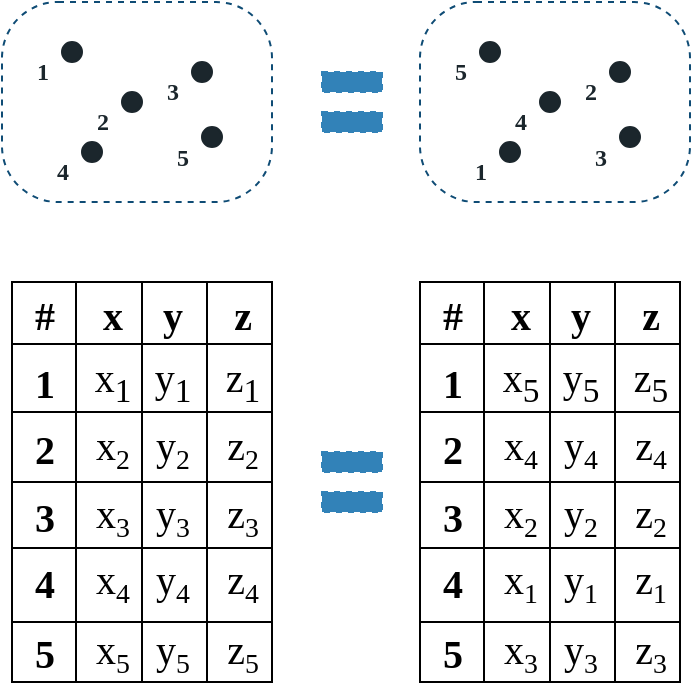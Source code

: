 <mxfile version="12.7.9" type="github"><diagram id="Kn1Yo_khRYQrM66Rrjvc" name="Page-1"><mxGraphModel dx="1422" dy="762" grid="1" gridSize="10" guides="1" tooltips="1" connect="1" arrows="1" fold="1" page="1" pageScale="1" pageWidth="827" pageHeight="1169" math="0" shadow="0"><root><object label="" id="0"><mxCell/></object><mxCell id="1" parent="0"/><mxCell id="KG2pWgHKsOH3H0jL0igm-2" value="" style="rounded=1;whiteSpace=wrap;html=1;arcSize=28;dashed=1;strokeColor=#0f4c75;fontFamily=Times New Roman;fontStyle=1" vertex="1" parent="1"><mxGeometry x="180" y="180" width="135" height="100" as="geometry"/></mxCell><mxCell id="KG2pWgHKsOH3H0jL0igm-3" value="" style="ellipse;whiteSpace=wrap;html=1;aspect=fixed;fillColor=#1b262c;strokeColor=#1b262c;fontFamily=Times New Roman;fontStyle=1" vertex="1" parent="1"><mxGeometry x="210" y="200" width="10" height="10" as="geometry"/></mxCell><mxCell id="KG2pWgHKsOH3H0jL0igm-12" value="&lt;font color=&quot;#1b262c&quot;&gt;1&lt;/font&gt;" style="text;html=1;resizable=0;autosize=1;align=center;verticalAlign=middle;points=[];fillColor=none;strokeColor=none;rounded=0;dashed=1;fontFamily=Times New Roman;fontStyle=1" vertex="1" parent="1"><mxGeometry x="190" y="205" width="20" height="20" as="geometry"/></mxCell><mxCell id="KG2pWgHKsOH3H0jL0igm-37" value="" style="ellipse;whiteSpace=wrap;html=1;aspect=fixed;fillColor=#1b262c;strokeColor=#1b262c;fontFamily=Times New Roman;fontStyle=1" vertex="1" parent="1"><mxGeometry x="275" y="210" width="10" height="10" as="geometry"/></mxCell><mxCell id="KG2pWgHKsOH3H0jL0igm-38" value="&lt;font color=&quot;#1b262c&quot;&gt;3&lt;/font&gt;" style="text;html=1;resizable=0;autosize=1;align=center;verticalAlign=middle;points=[];fillColor=none;strokeColor=none;rounded=0;dashed=1;fontFamily=Times New Roman;fontStyle=1" vertex="1" parent="1"><mxGeometry x="255" y="215" width="20" height="20" as="geometry"/></mxCell><mxCell id="KG2pWgHKsOH3H0jL0igm-39" value="" style="ellipse;whiteSpace=wrap;html=1;aspect=fixed;fillColor=#1b262c;strokeColor=#1b262c;fontFamily=Times New Roman;fontStyle=1" vertex="1" parent="1"><mxGeometry x="240" y="225" width="10" height="10" as="geometry"/></mxCell><mxCell id="KG2pWgHKsOH3H0jL0igm-40" value="&lt;font color=&quot;#1b262c&quot;&gt;2&lt;/font&gt;" style="text;html=1;resizable=0;autosize=1;align=center;verticalAlign=middle;points=[];fillColor=none;strokeColor=none;rounded=0;dashed=1;fontFamily=Times New Roman;fontStyle=1" vertex="1" parent="1"><mxGeometry x="220" y="230" width="20" height="20" as="geometry"/></mxCell><mxCell id="KG2pWgHKsOH3H0jL0igm-41" value="" style="ellipse;whiteSpace=wrap;html=1;aspect=fixed;fillColor=#1b262c;strokeColor=#1b262c;fontFamily=Times New Roman;fontStyle=1" vertex="1" parent="1"><mxGeometry x="220" y="250" width="10" height="10" as="geometry"/></mxCell><mxCell id="KG2pWgHKsOH3H0jL0igm-42" value="&lt;font color=&quot;#1b262c&quot;&gt;4&lt;/font&gt;" style="text;html=1;resizable=0;autosize=1;align=center;verticalAlign=middle;points=[];fillColor=none;strokeColor=none;rounded=0;dashed=1;fontFamily=Times New Roman;fontStyle=1" vertex="1" parent="1"><mxGeometry x="200" y="255" width="20" height="20" as="geometry"/></mxCell><mxCell id="KG2pWgHKsOH3H0jL0igm-43" value="" style="ellipse;whiteSpace=wrap;html=1;aspect=fixed;fillColor=#1b262c;strokeColor=#1b262c;fontFamily=Times New Roman;fontStyle=1" vertex="1" parent="1"><mxGeometry x="280" y="242.5" width="10" height="10" as="geometry"/></mxCell><mxCell id="KG2pWgHKsOH3H0jL0igm-44" value="&lt;font color=&quot;#1b262c&quot;&gt;5&lt;/font&gt;" style="text;html=1;resizable=0;autosize=1;align=center;verticalAlign=middle;points=[];fillColor=none;strokeColor=none;rounded=0;dashed=1;fontFamily=Times New Roman;fontStyle=1" vertex="1" parent="1"><mxGeometry x="260" y="247.5" width="20" height="20" as="geometry"/></mxCell><mxCell id="KG2pWgHKsOH3H0jL0igm-56" value="" style="rounded=0;whiteSpace=wrap;html=1;dashed=1;strokeColor=#3282b8;fillColor=#3282b8;fontFamily=Times New Roman;fontStyle=1" vertex="1" parent="1"><mxGeometry x="340" y="215" width="30" height="10" as="geometry"/></mxCell><mxCell id="KG2pWgHKsOH3H0jL0igm-57" value="" style="rounded=0;whiteSpace=wrap;html=1;dashed=1;strokeColor=#3282b8;fillColor=#3282b8;fontFamily=Times New Roman;fontStyle=1" vertex="1" parent="1"><mxGeometry x="340" y="235" width="30" height="10" as="geometry"/></mxCell><mxCell id="KG2pWgHKsOH3H0jL0igm-58" value="" style="rounded=1;whiteSpace=wrap;html=1;arcSize=28;dashed=1;strokeColor=#0f4c75;fontFamily=Times New Roman;fontStyle=1" vertex="1" parent="1"><mxGeometry x="389" y="180" width="135" height="100" as="geometry"/></mxCell><mxCell id="KG2pWgHKsOH3H0jL0igm-59" value="" style="ellipse;whiteSpace=wrap;html=1;aspect=fixed;fillColor=#1b262c;strokeColor=#1b262c;fontFamily=Times New Roman;fontStyle=1" vertex="1" parent="1"><mxGeometry x="419" y="200" width="10" height="10" as="geometry"/></mxCell><mxCell id="KG2pWgHKsOH3H0jL0igm-60" value="&lt;font color=&quot;#1b262c&quot;&gt;5&lt;/font&gt;" style="text;html=1;resizable=0;autosize=1;align=center;verticalAlign=middle;points=[];fillColor=none;strokeColor=none;rounded=0;dashed=1;fontFamily=Times New Roman;fontStyle=1" vertex="1" parent="1"><mxGeometry x="399" y="205" width="20" height="20" as="geometry"/></mxCell><mxCell id="KG2pWgHKsOH3H0jL0igm-61" value="" style="ellipse;whiteSpace=wrap;html=1;aspect=fixed;fillColor=#1b262c;strokeColor=#1b262c;fontFamily=Times New Roman;fontStyle=1" vertex="1" parent="1"><mxGeometry x="484" y="210" width="10" height="10" as="geometry"/></mxCell><mxCell id="KG2pWgHKsOH3H0jL0igm-62" value="&lt;font color=&quot;#1b262c&quot;&gt;2&lt;/font&gt;" style="text;html=1;resizable=0;autosize=1;align=center;verticalAlign=middle;points=[];fillColor=none;strokeColor=none;rounded=0;dashed=1;fontFamily=Times New Roman;fontStyle=1" vertex="1" parent="1"><mxGeometry x="464" y="215" width="20" height="20" as="geometry"/></mxCell><mxCell id="KG2pWgHKsOH3H0jL0igm-63" value="" style="ellipse;whiteSpace=wrap;html=1;aspect=fixed;fillColor=#1b262c;strokeColor=#1b262c;fontFamily=Times New Roman;fontStyle=1" vertex="1" parent="1"><mxGeometry x="449" y="225" width="10" height="10" as="geometry"/></mxCell><mxCell id="KG2pWgHKsOH3H0jL0igm-64" value="&lt;font color=&quot;#1b262c&quot;&gt;4&lt;/font&gt;" style="text;html=1;resizable=0;autosize=1;align=center;verticalAlign=middle;points=[];fillColor=none;strokeColor=none;rounded=0;dashed=1;fontFamily=Times New Roman;fontStyle=1" vertex="1" parent="1"><mxGeometry x="429" y="230" width="20" height="20" as="geometry"/></mxCell><mxCell id="KG2pWgHKsOH3H0jL0igm-65" value="" style="ellipse;whiteSpace=wrap;html=1;aspect=fixed;fillColor=#1b262c;strokeColor=#1b262c;fontFamily=Times New Roman;fontStyle=1" vertex="1" parent="1"><mxGeometry x="429" y="250" width="10" height="10" as="geometry"/></mxCell><mxCell id="KG2pWgHKsOH3H0jL0igm-66" value="&lt;font color=&quot;#1b262c&quot;&gt;1&lt;/font&gt;" style="text;html=1;resizable=0;autosize=1;align=center;verticalAlign=middle;points=[];fillColor=none;strokeColor=none;rounded=0;dashed=1;fontFamily=Times New Roman;fontStyle=1" vertex="1" parent="1"><mxGeometry x="409" y="255" width="20" height="20" as="geometry"/></mxCell><mxCell id="KG2pWgHKsOH3H0jL0igm-67" value="" style="ellipse;whiteSpace=wrap;html=1;aspect=fixed;fillColor=#1b262c;strokeColor=#1b262c;fontFamily=Times New Roman;fontStyle=1" vertex="1" parent="1"><mxGeometry x="489" y="242.5" width="10" height="10" as="geometry"/></mxCell><mxCell id="KG2pWgHKsOH3H0jL0igm-68" value="&lt;font color=&quot;#1b262c&quot;&gt;3&lt;/font&gt;" style="text;html=1;resizable=0;autosize=1;align=center;verticalAlign=middle;points=[];fillColor=none;strokeColor=none;rounded=0;dashed=1;fontFamily=Times New Roman;fontStyle=1" vertex="1" parent="1"><mxGeometry x="469" y="247.5" width="20" height="20" as="geometry"/></mxCell><mxCell id="KG2pWgHKsOH3H0jL0igm-69" value="" style="shape=internalStorage;whiteSpace=wrap;html=1;backgroundOutline=1;strokeColor=#000000;fillColor=none;dx=32;dy=31;fontFamily=Times New Roman;" vertex="1" parent="1"><mxGeometry x="185" y="320" width="130" height="200" as="geometry"/></mxCell><mxCell id="KG2pWgHKsOH3H0jL0igm-71" value="" style="endArrow=none;html=1;entryX=0.5;entryY=0;entryDx=0;entryDy=0;exitX=0.5;exitY=1;exitDx=0;exitDy=0;fontFamily=Times New Roman;" edge="1" parent="1" source="KG2pWgHKsOH3H0jL0igm-69" target="KG2pWgHKsOH3H0jL0igm-69"><mxGeometry width="50" height="50" relative="1" as="geometry"><mxPoint x="249.5" y="390" as="sourcePoint"/><mxPoint x="249.5" y="340" as="targetPoint"/></mxGeometry></mxCell><mxCell id="KG2pWgHKsOH3H0jL0igm-73" value="" style="endArrow=none;html=1;entryX=0;entryY=0.5;entryDx=0;entryDy=0;exitX=1;exitY=0.5;exitDx=0;exitDy=0;fontFamily=Times New Roman;" edge="1" parent="1"><mxGeometry width="50" height="50" relative="1" as="geometry"><mxPoint x="315" y="385" as="sourcePoint"/><mxPoint x="185" y="385" as="targetPoint"/></mxGeometry></mxCell><mxCell id="KG2pWgHKsOH3H0jL0igm-75" value="" style="endArrow=none;html=1;entryX=0;entryY=0.5;entryDx=0;entryDy=0;exitX=1;exitY=0.5;exitDx=0;exitDy=0;fontFamily=Times New Roman;" edge="1" parent="1"><mxGeometry width="50" height="50" relative="1" as="geometry"><mxPoint x="315" y="420" as="sourcePoint"/><mxPoint x="185" y="420" as="targetPoint"/></mxGeometry></mxCell><mxCell id="KG2pWgHKsOH3H0jL0igm-76" value="" style="endArrow=none;html=1;entryX=0;entryY=0.5;entryDx=0;entryDy=0;exitX=1;exitY=0.5;exitDx=0;exitDy=0;fontFamily=Times New Roman;" edge="1" parent="1"><mxGeometry width="50" height="50" relative="1" as="geometry"><mxPoint x="315" y="453" as="sourcePoint"/><mxPoint x="185" y="453" as="targetPoint"/></mxGeometry></mxCell><mxCell id="KG2pWgHKsOH3H0jL0igm-77" value="" style="endArrow=none;html=1;entryX=0;entryY=0.5;entryDx=0;entryDy=0;exitX=1;exitY=0.5;exitDx=0;exitDy=0;fontFamily=Times New Roman;" edge="1" parent="1"><mxGeometry width="50" height="50" relative="1" as="geometry"><mxPoint x="315" y="490" as="sourcePoint"/><mxPoint x="185" y="490" as="targetPoint"/></mxGeometry></mxCell><mxCell id="KG2pWgHKsOH3H0jL0igm-79" value="&lt;font size=&quot;1&quot;&gt;&lt;span style=&quot;font-size: 20px&quot;&gt;#&lt;/span&gt;&lt;/font&gt;" style="text;html=1;resizable=0;autosize=1;align=center;verticalAlign=middle;points=[];fillColor=none;strokeColor=none;rounded=0;fontStyle=1;fontFamily=Times New Roman;" vertex="1" parent="1"><mxGeometry x="186" y="326" width="30" height="20" as="geometry"/></mxCell><mxCell id="KG2pWgHKsOH3H0jL0igm-80" value="&lt;font size=&quot;1&quot;&gt;&lt;span style=&quot;font-size: 20px&quot;&gt;x&lt;/span&gt;&lt;/font&gt;" style="text;html=1;resizable=0;autosize=1;align=center;verticalAlign=middle;points=[];fillColor=none;strokeColor=none;rounded=0;fontStyle=1;fontFamily=Times New Roman;" vertex="1" parent="1"><mxGeometry x="220" y="326" width="30" height="20" as="geometry"/></mxCell><mxCell id="KG2pWgHKsOH3H0jL0igm-81" value="&lt;font size=&quot;1&quot;&gt;&lt;span style=&quot;font-size: 20px&quot;&gt;y&lt;/span&gt;&lt;/font&gt;" style="text;html=1;resizable=0;autosize=1;align=center;verticalAlign=middle;points=[];fillColor=none;strokeColor=none;rounded=0;fontStyle=1;fontFamily=Times New Roman;" vertex="1" parent="1"><mxGeometry x="250" y="326" width="30" height="20" as="geometry"/></mxCell><mxCell id="KG2pWgHKsOH3H0jL0igm-82" value="&lt;font size=&quot;1&quot;&gt;&lt;span style=&quot;font-size: 20px&quot;&gt;z&lt;/span&gt;&lt;/font&gt;" style="text;html=1;resizable=0;autosize=1;align=center;verticalAlign=middle;points=[];fillColor=none;strokeColor=none;rounded=0;fontStyle=1;fontFamily=Times New Roman;" vertex="1" parent="1"><mxGeometry x="290" y="326" width="20" height="20" as="geometry"/></mxCell><mxCell id="KG2pWgHKsOH3H0jL0igm-83" value="&lt;font size=&quot;1&quot;&gt;&lt;span style=&quot;font-size: 20px&quot;&gt;1&lt;/span&gt;&lt;/font&gt;" style="text;html=1;resizable=0;autosize=1;align=center;verticalAlign=middle;points=[];fillColor=none;strokeColor=none;rounded=0;fontStyle=1;fontFamily=Times New Roman;" vertex="1" parent="1"><mxGeometry x="186" y="360" width="30" height="20" as="geometry"/></mxCell><mxCell id="KG2pWgHKsOH3H0jL0igm-84" value="&lt;font size=&quot;1&quot;&gt;&lt;span style=&quot;font-size: 20px&quot;&gt;2&lt;/span&gt;&lt;/font&gt;" style="text;html=1;resizable=0;autosize=1;align=center;verticalAlign=middle;points=[];fillColor=none;strokeColor=none;rounded=0;fontStyle=1;fontFamily=Times New Roman;" vertex="1" parent="1"><mxGeometry x="186" y="393" width="30" height="20" as="geometry"/></mxCell><mxCell id="KG2pWgHKsOH3H0jL0igm-85" value="&lt;font size=&quot;1&quot;&gt;&lt;span style=&quot;font-size: 20px&quot;&gt;3&lt;/span&gt;&lt;/font&gt;" style="text;html=1;resizable=0;autosize=1;align=center;verticalAlign=middle;points=[];fillColor=none;strokeColor=none;rounded=0;fontStyle=1;fontFamily=Times New Roman;" vertex="1" parent="1"><mxGeometry x="186" y="427" width="30" height="20" as="geometry"/></mxCell><mxCell id="KG2pWgHKsOH3H0jL0igm-86" value="&lt;font size=&quot;1&quot;&gt;&lt;span style=&quot;font-size: 20px&quot;&gt;4&lt;/span&gt;&lt;/font&gt;" style="text;html=1;resizable=0;autosize=1;align=center;verticalAlign=middle;points=[];fillColor=none;strokeColor=none;rounded=0;fontStyle=1;fontFamily=Times New Roman;" vertex="1" parent="1"><mxGeometry x="186" y="460" width="30" height="20" as="geometry"/></mxCell><mxCell id="KG2pWgHKsOH3H0jL0igm-87" value="&lt;font size=&quot;1&quot;&gt;&lt;span style=&quot;font-size: 20px&quot;&gt;5&lt;/span&gt;&lt;/font&gt;" style="text;html=1;resizable=0;autosize=1;align=center;verticalAlign=middle;points=[];fillColor=none;strokeColor=none;rounded=0;fontStyle=1;fontFamily=Times New Roman;" vertex="1" parent="1"><mxGeometry x="186" y="495" width="30" height="20" as="geometry"/></mxCell><mxCell id="KG2pWgHKsOH3H0jL0igm-88" value="&lt;font size=&quot;1&quot;&gt;&lt;span style=&quot;font-size: 20px&quot;&gt;x&lt;sub&gt;1&lt;/sub&gt;&lt;/span&gt;&lt;/font&gt;" style="text;html=1;resizable=0;autosize=1;align=center;verticalAlign=middle;points=[];fillColor=none;strokeColor=none;rounded=0;fontStyle=0;fontFamily=Times New Roman;" vertex="1" parent="1"><mxGeometry x="220" y="355" width="30" height="30" as="geometry"/></mxCell><mxCell id="KG2pWgHKsOH3H0jL0igm-89" value="&lt;font size=&quot;1&quot;&gt;&lt;span style=&quot;font-size: 20px&quot;&gt;y&lt;sub&gt;1&lt;/sub&gt;&lt;/span&gt;&lt;/font&gt;" style="text;html=1;resizable=0;autosize=1;align=center;verticalAlign=middle;points=[];fillColor=none;strokeColor=none;rounded=0;fontStyle=0;fontFamily=Times New Roman;" vertex="1" parent="1"><mxGeometry x="250" y="355" width="30" height="30" as="geometry"/></mxCell><mxCell id="KG2pWgHKsOH3H0jL0igm-90" value="&lt;font size=&quot;1&quot;&gt;&lt;span style=&quot;font-size: 20px&quot;&gt;z&lt;sub&gt;1&lt;/sub&gt;&lt;/span&gt;&lt;/font&gt;" style="text;html=1;resizable=0;autosize=1;align=center;verticalAlign=middle;points=[];fillColor=none;strokeColor=none;rounded=0;fontStyle=0;fontFamily=Times New Roman;" vertex="1" parent="1"><mxGeometry x="285" y="355" width="30" height="30" as="geometry"/></mxCell><mxCell id="KG2pWgHKsOH3H0jL0igm-91" value="" style="endArrow=none;html=1;entryX=0.75;entryY=0;entryDx=0;entryDy=0;exitX=0.75;exitY=1;exitDx=0;exitDy=0;fontFamily=Times New Roman;" edge="1" parent="1" source="KG2pWgHKsOH3H0jL0igm-69" target="KG2pWgHKsOH3H0jL0igm-69"><mxGeometry width="50" height="50" relative="1" as="geometry"><mxPoint x="260" y="530" as="sourcePoint"/><mxPoint x="260" y="330" as="targetPoint"/></mxGeometry></mxCell><mxCell id="KG2pWgHKsOH3H0jL0igm-95" value="&lt;span style=&quot;font-size: 20px&quot;&gt;x&lt;/span&gt;&lt;span style=&quot;font-size: 16.667px&quot;&gt;&lt;sub&gt;2&lt;/sub&gt;&lt;/span&gt;" style="text;html=1;resizable=0;autosize=1;align=center;verticalAlign=middle;points=[];fillColor=none;strokeColor=none;rounded=0;fontStyle=0;fontFamily=Times New Roman;" vertex="1" parent="1"><mxGeometry x="220" y="388" width="30" height="30" as="geometry"/></mxCell><mxCell id="KG2pWgHKsOH3H0jL0igm-96" value="&lt;span style=&quot;font-size: 20px&quot;&gt;y&lt;/span&gt;&lt;span style=&quot;font-size: 16.667px&quot;&gt;&lt;sub&gt;2&lt;/sub&gt;&lt;/span&gt;" style="text;html=1;resizable=0;autosize=1;align=center;verticalAlign=middle;points=[];fillColor=none;strokeColor=none;rounded=0;fontStyle=0;fontFamily=Times New Roman;" vertex="1" parent="1"><mxGeometry x="250" y="388" width="30" height="30" as="geometry"/></mxCell><mxCell id="KG2pWgHKsOH3H0jL0igm-97" value="&lt;span style=&quot;font-size: 20px&quot;&gt;z&lt;/span&gt;&lt;span style=&quot;font-size: 16.667px&quot;&gt;&lt;sub&gt;2&lt;/sub&gt;&lt;/span&gt;" style="text;html=1;resizable=0;autosize=1;align=center;verticalAlign=middle;points=[];fillColor=none;strokeColor=none;rounded=0;fontStyle=0;fontFamily=Times New Roman;" vertex="1" parent="1"><mxGeometry x="285" y="388" width="30" height="30" as="geometry"/></mxCell><mxCell id="KG2pWgHKsOH3H0jL0igm-98" value="&lt;span style=&quot;font-size: 20px&quot;&gt;x&lt;/span&gt;&lt;span style=&quot;font-size: 16.667px&quot;&gt;&lt;sub&gt;3&lt;/sub&gt;&lt;/span&gt;" style="text;html=1;resizable=0;autosize=1;align=center;verticalAlign=middle;points=[];fillColor=none;strokeColor=none;rounded=0;fontStyle=0;fontFamily=Times New Roman;" vertex="1" parent="1"><mxGeometry x="220" y="422" width="30" height="30" as="geometry"/></mxCell><mxCell id="KG2pWgHKsOH3H0jL0igm-99" value="&lt;span style=&quot;font-size: 20px&quot;&gt;y&lt;/span&gt;&lt;span style=&quot;font-size: 16.667px&quot;&gt;&lt;sub&gt;3&lt;/sub&gt;&lt;/span&gt;" style="text;html=1;resizable=0;autosize=1;align=center;verticalAlign=middle;points=[];fillColor=none;strokeColor=none;rounded=0;fontStyle=0;fontFamily=Times New Roman;" vertex="1" parent="1"><mxGeometry x="250" y="422" width="30" height="30" as="geometry"/></mxCell><mxCell id="KG2pWgHKsOH3H0jL0igm-100" value="&lt;span style=&quot;font-size: 20px&quot;&gt;z&lt;/span&gt;&lt;span style=&quot;font-size: 16.667px&quot;&gt;&lt;sub&gt;3&lt;/sub&gt;&lt;/span&gt;" style="text;html=1;resizable=0;autosize=1;align=center;verticalAlign=middle;points=[];fillColor=none;strokeColor=none;rounded=0;fontStyle=0;fontFamily=Times New Roman;" vertex="1" parent="1"><mxGeometry x="285" y="422" width="30" height="30" as="geometry"/></mxCell><mxCell id="KG2pWgHKsOH3H0jL0igm-101" value="&lt;span style=&quot;font-size: 20px&quot;&gt;x&lt;/span&gt;&lt;span style=&quot;font-size: 16.667px&quot;&gt;&lt;sub&gt;4&lt;/sub&gt;&lt;/span&gt;" style="text;html=1;resizable=0;autosize=1;align=center;verticalAlign=middle;points=[];fillColor=none;strokeColor=none;rounded=0;fontStyle=0;fontFamily=Times New Roman;" vertex="1" parent="1"><mxGeometry x="220" y="455" width="30" height="30" as="geometry"/></mxCell><mxCell id="KG2pWgHKsOH3H0jL0igm-102" value="&lt;span style=&quot;font-size: 20px&quot;&gt;y&lt;/span&gt;&lt;span style=&quot;font-size: 16.667px&quot;&gt;&lt;sub&gt;4&lt;/sub&gt;&lt;/span&gt;" style="text;html=1;resizable=0;autosize=1;align=center;verticalAlign=middle;points=[];fillColor=none;strokeColor=none;rounded=0;fontStyle=0;fontFamily=Times New Roman;" vertex="1" parent="1"><mxGeometry x="250" y="455" width="30" height="30" as="geometry"/></mxCell><mxCell id="KG2pWgHKsOH3H0jL0igm-103" value="&lt;span style=&quot;font-size: 20px&quot;&gt;z&lt;/span&gt;&lt;span style=&quot;font-size: 16.667px&quot;&gt;&lt;sub&gt;4&lt;/sub&gt;&lt;/span&gt;" style="text;html=1;resizable=0;autosize=1;align=center;verticalAlign=middle;points=[];fillColor=none;strokeColor=none;rounded=0;fontStyle=0;fontFamily=Times New Roman;" vertex="1" parent="1"><mxGeometry x="285" y="455" width="30" height="30" as="geometry"/></mxCell><mxCell id="KG2pWgHKsOH3H0jL0igm-104" value="&lt;span style=&quot;font-size: 20px&quot;&gt;x&lt;/span&gt;&lt;span style=&quot;font-size: 16.667px&quot;&gt;&lt;sub&gt;5&lt;/sub&gt;&lt;/span&gt;" style="text;html=1;resizable=0;autosize=1;align=center;verticalAlign=middle;points=[];fillColor=none;strokeColor=none;rounded=0;fontStyle=0;fontFamily=Times New Roman;" vertex="1" parent="1"><mxGeometry x="220" y="490" width="30" height="30" as="geometry"/></mxCell><mxCell id="KG2pWgHKsOH3H0jL0igm-105" value="&lt;span style=&quot;font-size: 20px&quot;&gt;y&lt;/span&gt;&lt;span style=&quot;font-size: 16.667px&quot;&gt;&lt;sub&gt;5&lt;/sub&gt;&lt;/span&gt;" style="text;html=1;resizable=0;autosize=1;align=center;verticalAlign=middle;points=[];fillColor=none;strokeColor=none;rounded=0;fontStyle=0;fontFamily=Times New Roman;" vertex="1" parent="1"><mxGeometry x="250" y="490" width="30" height="30" as="geometry"/></mxCell><mxCell id="KG2pWgHKsOH3H0jL0igm-106" value="&lt;span style=&quot;font-size: 20px&quot;&gt;z&lt;/span&gt;&lt;span style=&quot;font-size: 16.667px&quot;&gt;&lt;sub&gt;5&lt;/sub&gt;&lt;/span&gt;" style="text;html=1;resizable=0;autosize=1;align=center;verticalAlign=middle;points=[];fillColor=none;strokeColor=none;rounded=0;fontStyle=0;fontFamily=Times New Roman;" vertex="1" parent="1"><mxGeometry x="285" y="490" width="30" height="30" as="geometry"/></mxCell><mxCell id="KG2pWgHKsOH3H0jL0igm-109" value="" style="shape=internalStorage;whiteSpace=wrap;html=1;backgroundOutline=1;strokeColor=#000000;fillColor=none;dx=32;dy=31;fontFamily=Times New Roman;" vertex="1" parent="1"><mxGeometry x="389" y="320" width="130" height="200" as="geometry"/></mxCell><mxCell id="KG2pWgHKsOH3H0jL0igm-110" value="" style="endArrow=none;html=1;entryX=0.5;entryY=0;entryDx=0;entryDy=0;exitX=0.5;exitY=1;exitDx=0;exitDy=0;fontFamily=Times New Roman;" edge="1" parent="1" source="KG2pWgHKsOH3H0jL0igm-109" target="KG2pWgHKsOH3H0jL0igm-109"><mxGeometry width="50" height="50" relative="1" as="geometry"><mxPoint x="453.5" y="390" as="sourcePoint"/><mxPoint x="453.5" y="340" as="targetPoint"/></mxGeometry></mxCell><mxCell id="KG2pWgHKsOH3H0jL0igm-111" value="" style="endArrow=none;html=1;entryX=0;entryY=0.5;entryDx=0;entryDy=0;exitX=1;exitY=0.5;exitDx=0;exitDy=0;fontFamily=Times New Roman;" edge="1" parent="1"><mxGeometry width="50" height="50" relative="1" as="geometry"><mxPoint x="519" y="385" as="sourcePoint"/><mxPoint x="389" y="385" as="targetPoint"/></mxGeometry></mxCell><mxCell id="KG2pWgHKsOH3H0jL0igm-112" value="" style="endArrow=none;html=1;entryX=0;entryY=0.5;entryDx=0;entryDy=0;exitX=1;exitY=0.5;exitDx=0;exitDy=0;fontFamily=Times New Roman;" edge="1" parent="1"><mxGeometry width="50" height="50" relative="1" as="geometry"><mxPoint x="519" y="420" as="sourcePoint"/><mxPoint x="389" y="420" as="targetPoint"/></mxGeometry></mxCell><mxCell id="KG2pWgHKsOH3H0jL0igm-113" value="" style="endArrow=none;html=1;entryX=0;entryY=0.5;entryDx=0;entryDy=0;exitX=1;exitY=0.5;exitDx=0;exitDy=0;fontFamily=Times New Roman;" edge="1" parent="1"><mxGeometry width="50" height="50" relative="1" as="geometry"><mxPoint x="519" y="453" as="sourcePoint"/><mxPoint x="389" y="453" as="targetPoint"/></mxGeometry></mxCell><mxCell id="KG2pWgHKsOH3H0jL0igm-114" value="" style="endArrow=none;html=1;entryX=0;entryY=0.5;entryDx=0;entryDy=0;exitX=1;exitY=0.5;exitDx=0;exitDy=0;fontFamily=Times New Roman;" edge="1" parent="1"><mxGeometry width="50" height="50" relative="1" as="geometry"><mxPoint x="519" y="490" as="sourcePoint"/><mxPoint x="389" y="490" as="targetPoint"/></mxGeometry></mxCell><mxCell id="KG2pWgHKsOH3H0jL0igm-115" value="&lt;font size=&quot;1&quot;&gt;&lt;span style=&quot;font-size: 20px&quot;&gt;#&lt;/span&gt;&lt;/font&gt;" style="text;html=1;resizable=0;autosize=1;align=center;verticalAlign=middle;points=[];fillColor=none;strokeColor=none;rounded=0;fontStyle=1;fontFamily=Times New Roman;" vertex="1" parent="1"><mxGeometry x="390" y="326" width="30" height="20" as="geometry"/></mxCell><mxCell id="KG2pWgHKsOH3H0jL0igm-116" value="&lt;font size=&quot;1&quot;&gt;&lt;span style=&quot;font-size: 20px&quot;&gt;x&lt;/span&gt;&lt;/font&gt;" style="text;html=1;resizable=0;autosize=1;align=center;verticalAlign=middle;points=[];fillColor=none;strokeColor=none;rounded=0;fontStyle=1;fontFamily=Times New Roman;" vertex="1" parent="1"><mxGeometry x="424" y="326" width="30" height="20" as="geometry"/></mxCell><mxCell id="KG2pWgHKsOH3H0jL0igm-117" value="&lt;font size=&quot;1&quot;&gt;&lt;span style=&quot;font-size: 20px&quot;&gt;y&lt;/span&gt;&lt;/font&gt;" style="text;html=1;resizable=0;autosize=1;align=center;verticalAlign=middle;points=[];fillColor=none;strokeColor=none;rounded=0;fontStyle=1;fontFamily=Times New Roman;" vertex="1" parent="1"><mxGeometry x="454" y="326" width="30" height="20" as="geometry"/></mxCell><mxCell id="KG2pWgHKsOH3H0jL0igm-118" value="&lt;font size=&quot;1&quot;&gt;&lt;span style=&quot;font-size: 20px&quot;&gt;z&lt;/span&gt;&lt;/font&gt;" style="text;html=1;resizable=0;autosize=1;align=center;verticalAlign=middle;points=[];fillColor=none;strokeColor=none;rounded=0;fontStyle=1;fontFamily=Times New Roman;" vertex="1" parent="1"><mxGeometry x="494" y="326" width="20" height="20" as="geometry"/></mxCell><mxCell id="KG2pWgHKsOH3H0jL0igm-119" value="&lt;font size=&quot;1&quot;&gt;&lt;span style=&quot;font-size: 20px&quot;&gt;1&lt;/span&gt;&lt;/font&gt;" style="text;html=1;resizable=0;autosize=1;align=center;verticalAlign=middle;points=[];fillColor=none;strokeColor=none;rounded=0;fontStyle=1;fontFamily=Times New Roman;" vertex="1" parent="1"><mxGeometry x="390" y="360" width="30" height="20" as="geometry"/></mxCell><mxCell id="KG2pWgHKsOH3H0jL0igm-120" value="&lt;font size=&quot;1&quot;&gt;&lt;span style=&quot;font-size: 20px&quot;&gt;2&lt;/span&gt;&lt;/font&gt;" style="text;html=1;resizable=0;autosize=1;align=center;verticalAlign=middle;points=[];fillColor=none;strokeColor=none;rounded=0;fontStyle=1;fontFamily=Times New Roman;" vertex="1" parent="1"><mxGeometry x="390" y="393" width="30" height="20" as="geometry"/></mxCell><mxCell id="KG2pWgHKsOH3H0jL0igm-121" value="&lt;font size=&quot;1&quot;&gt;&lt;span style=&quot;font-size: 20px&quot;&gt;3&lt;/span&gt;&lt;/font&gt;" style="text;html=1;resizable=0;autosize=1;align=center;verticalAlign=middle;points=[];fillColor=none;strokeColor=none;rounded=0;fontStyle=1;fontFamily=Times New Roman;" vertex="1" parent="1"><mxGeometry x="390" y="427" width="30" height="20" as="geometry"/></mxCell><mxCell id="KG2pWgHKsOH3H0jL0igm-122" value="&lt;font size=&quot;1&quot;&gt;&lt;span style=&quot;font-size: 20px&quot;&gt;4&lt;/span&gt;&lt;/font&gt;" style="text;html=1;resizable=0;autosize=1;align=center;verticalAlign=middle;points=[];fillColor=none;strokeColor=none;rounded=0;fontStyle=1;fontFamily=Times New Roman;" vertex="1" parent="1"><mxGeometry x="390" y="460" width="30" height="20" as="geometry"/></mxCell><mxCell id="KG2pWgHKsOH3H0jL0igm-123" value="&lt;font size=&quot;1&quot;&gt;&lt;span style=&quot;font-size: 20px&quot;&gt;5&lt;/span&gt;&lt;/font&gt;" style="text;html=1;resizable=0;autosize=1;align=center;verticalAlign=middle;points=[];fillColor=none;strokeColor=none;rounded=0;fontStyle=1;fontFamily=Times New Roman;" vertex="1" parent="1"><mxGeometry x="390" y="495" width="30" height="20" as="geometry"/></mxCell><mxCell id="KG2pWgHKsOH3H0jL0igm-124" value="&lt;font size=&quot;1&quot;&gt;&lt;span style=&quot;font-size: 20px&quot;&gt;x&lt;sub&gt;5&lt;/sub&gt;&lt;/span&gt;&lt;/font&gt;" style="text;html=1;resizable=0;autosize=1;align=center;verticalAlign=middle;points=[];fillColor=none;strokeColor=none;rounded=0;fontStyle=0;fontFamily=Times New Roman;" vertex="1" parent="1"><mxGeometry x="424" y="355" width="30" height="30" as="geometry"/></mxCell><mxCell id="KG2pWgHKsOH3H0jL0igm-125" value="&lt;font size=&quot;1&quot;&gt;&lt;span style=&quot;font-size: 20px&quot;&gt;y&lt;sub&gt;5&lt;/sub&gt;&lt;/span&gt;&lt;/font&gt;" style="text;html=1;resizable=0;autosize=1;align=center;verticalAlign=middle;points=[];fillColor=none;strokeColor=none;rounded=0;fontStyle=0;fontFamily=Times New Roman;" vertex="1" parent="1"><mxGeometry x="454" y="355" width="30" height="30" as="geometry"/></mxCell><mxCell id="KG2pWgHKsOH3H0jL0igm-126" value="&lt;font size=&quot;1&quot;&gt;&lt;span style=&quot;font-size: 20px&quot;&gt;z&lt;sub&gt;5&lt;/sub&gt;&lt;/span&gt;&lt;/font&gt;" style="text;html=1;resizable=0;autosize=1;align=center;verticalAlign=middle;points=[];fillColor=none;strokeColor=none;rounded=0;fontStyle=0;fontFamily=Times New Roman;" vertex="1" parent="1"><mxGeometry x="489" y="355" width="30" height="30" as="geometry"/></mxCell><mxCell id="KG2pWgHKsOH3H0jL0igm-127" value="" style="endArrow=none;html=1;entryX=0.75;entryY=0;entryDx=0;entryDy=0;exitX=0.75;exitY=1;exitDx=0;exitDy=0;fontFamily=Times New Roman;" edge="1" parent="1" source="KG2pWgHKsOH3H0jL0igm-109" target="KG2pWgHKsOH3H0jL0igm-109"><mxGeometry width="50" height="50" relative="1" as="geometry"><mxPoint x="464" y="530" as="sourcePoint"/><mxPoint x="464" y="330" as="targetPoint"/></mxGeometry></mxCell><mxCell id="KG2pWgHKsOH3H0jL0igm-128" value="&lt;span style=&quot;font-size: 20px&quot;&gt;x&lt;/span&gt;&lt;span style=&quot;font-size: 16.667px&quot;&gt;&lt;sub&gt;4&lt;/sub&gt;&lt;/span&gt;" style="text;html=1;resizable=0;autosize=1;align=center;verticalAlign=middle;points=[];fillColor=none;strokeColor=none;rounded=0;fontStyle=0;fontFamily=Times New Roman;" vertex="1" parent="1"><mxGeometry x="424" y="388" width="30" height="30" as="geometry"/></mxCell><mxCell id="KG2pWgHKsOH3H0jL0igm-129" value="&lt;span style=&quot;font-size: 20px&quot;&gt;y&lt;/span&gt;&lt;span style=&quot;font-size: 16.667px&quot;&gt;&lt;sub&gt;4&lt;/sub&gt;&lt;/span&gt;" style="text;html=1;resizable=0;autosize=1;align=center;verticalAlign=middle;points=[];fillColor=none;strokeColor=none;rounded=0;fontStyle=0;fontFamily=Times New Roman;" vertex="1" parent="1"><mxGeometry x="454" y="388" width="30" height="30" as="geometry"/></mxCell><mxCell id="KG2pWgHKsOH3H0jL0igm-130" value="&lt;span style=&quot;font-size: 20px&quot;&gt;z&lt;/span&gt;&lt;span style=&quot;font-size: 16.667px&quot;&gt;&lt;sub&gt;4&lt;/sub&gt;&lt;/span&gt;" style="text;html=1;resizable=0;autosize=1;align=center;verticalAlign=middle;points=[];fillColor=none;strokeColor=none;rounded=0;fontStyle=0;fontFamily=Times New Roman;" vertex="1" parent="1"><mxGeometry x="489" y="388" width="30" height="30" as="geometry"/></mxCell><mxCell id="KG2pWgHKsOH3H0jL0igm-131" value="&lt;span style=&quot;font-size: 20px&quot;&gt;x&lt;/span&gt;&lt;span style=&quot;font-size: 16.667px&quot;&gt;&lt;sub&gt;2&lt;/sub&gt;&lt;/span&gt;" style="text;html=1;resizable=0;autosize=1;align=center;verticalAlign=middle;points=[];fillColor=none;strokeColor=none;rounded=0;fontStyle=0;fontFamily=Times New Roman;" vertex="1" parent="1"><mxGeometry x="424" y="422" width="30" height="30" as="geometry"/></mxCell><mxCell id="KG2pWgHKsOH3H0jL0igm-132" value="&lt;span style=&quot;font-size: 20px&quot;&gt;y&lt;/span&gt;&lt;span style=&quot;font-size: 16.667px&quot;&gt;&lt;sub&gt;2&lt;/sub&gt;&lt;/span&gt;" style="text;html=1;resizable=0;autosize=1;align=center;verticalAlign=middle;points=[];fillColor=none;strokeColor=none;rounded=0;fontStyle=0;fontFamily=Times New Roman;" vertex="1" parent="1"><mxGeometry x="454" y="422" width="30" height="30" as="geometry"/></mxCell><mxCell id="KG2pWgHKsOH3H0jL0igm-133" value="&lt;span style=&quot;font-size: 20px&quot;&gt;z&lt;/span&gt;&lt;span style=&quot;font-size: 16.667px&quot;&gt;&lt;sub&gt;2&lt;/sub&gt;&lt;/span&gt;" style="text;html=1;resizable=0;autosize=1;align=center;verticalAlign=middle;points=[];fillColor=none;strokeColor=none;rounded=0;fontStyle=0;fontFamily=Times New Roman;" vertex="1" parent="1"><mxGeometry x="489" y="422" width="30" height="30" as="geometry"/></mxCell><mxCell id="KG2pWgHKsOH3H0jL0igm-134" value="&lt;span style=&quot;font-size: 20px&quot;&gt;x&lt;/span&gt;&lt;span style=&quot;font-size: 16.667px&quot;&gt;&lt;sub&gt;1&lt;/sub&gt;&lt;/span&gt;" style="text;html=1;resizable=0;autosize=1;align=center;verticalAlign=middle;points=[];fillColor=none;strokeColor=none;rounded=0;fontStyle=0;fontFamily=Times New Roman;" vertex="1" parent="1"><mxGeometry x="424" y="455" width="30" height="30" as="geometry"/></mxCell><mxCell id="KG2pWgHKsOH3H0jL0igm-135" value="&lt;span style=&quot;font-size: 20px&quot;&gt;y&lt;/span&gt;&lt;span style=&quot;font-size: 16.667px&quot;&gt;&lt;sub&gt;1&lt;/sub&gt;&lt;/span&gt;" style="text;html=1;resizable=0;autosize=1;align=center;verticalAlign=middle;points=[];fillColor=none;strokeColor=none;rounded=0;fontStyle=0;fontFamily=Times New Roman;" vertex="1" parent="1"><mxGeometry x="454" y="455" width="30" height="30" as="geometry"/></mxCell><mxCell id="KG2pWgHKsOH3H0jL0igm-136" value="&lt;span style=&quot;font-size: 20px&quot;&gt;z&lt;/span&gt;&lt;span style=&quot;font-size: 16.667px&quot;&gt;&lt;sub&gt;1&lt;/sub&gt;&lt;/span&gt;" style="text;html=1;resizable=0;autosize=1;align=center;verticalAlign=middle;points=[];fillColor=none;strokeColor=none;rounded=0;fontStyle=0;fontFamily=Times New Roman;" vertex="1" parent="1"><mxGeometry x="489" y="455" width="30" height="30" as="geometry"/></mxCell><mxCell id="KG2pWgHKsOH3H0jL0igm-137" value="&lt;span style=&quot;font-size: 20px&quot;&gt;x&lt;/span&gt;&lt;span style=&quot;font-size: 16.667px&quot;&gt;&lt;sub&gt;3&lt;/sub&gt;&lt;/span&gt;" style="text;html=1;resizable=0;autosize=1;align=center;verticalAlign=middle;points=[];fillColor=none;strokeColor=none;rounded=0;fontStyle=0;fontFamily=Times New Roman;" vertex="1" parent="1"><mxGeometry x="424" y="490" width="30" height="30" as="geometry"/></mxCell><mxCell id="KG2pWgHKsOH3H0jL0igm-138" value="&lt;span style=&quot;font-size: 20px&quot;&gt;y&lt;/span&gt;&lt;span style=&quot;font-size: 16.667px&quot;&gt;&lt;sub&gt;3&lt;/sub&gt;&lt;/span&gt;" style="text;html=1;resizable=0;autosize=1;align=center;verticalAlign=middle;points=[];fillColor=none;strokeColor=none;rounded=0;fontStyle=0;fontFamily=Times New Roman;" vertex="1" parent="1"><mxGeometry x="454" y="490" width="30" height="30" as="geometry"/></mxCell><mxCell id="KG2pWgHKsOH3H0jL0igm-139" value="&lt;span style=&quot;font-size: 20px&quot;&gt;z&lt;/span&gt;&lt;span style=&quot;font-size: 16.667px&quot;&gt;&lt;sub&gt;3&lt;/sub&gt;&lt;/span&gt;" style="text;html=1;resizable=0;autosize=1;align=center;verticalAlign=middle;points=[];fillColor=none;strokeColor=none;rounded=0;fontStyle=0;fontFamily=Times New Roman;" vertex="1" parent="1"><mxGeometry x="489" y="490" width="30" height="30" as="geometry"/></mxCell><mxCell id="KG2pWgHKsOH3H0jL0igm-143" value="" style="rounded=0;whiteSpace=wrap;html=1;dashed=1;strokeColor=#3282b8;fillColor=#3282b8;fontFamily=Times New Roman;fontStyle=1" vertex="1" parent="1"><mxGeometry x="340" y="405" width="30" height="10" as="geometry"/></mxCell><mxCell id="KG2pWgHKsOH3H0jL0igm-144" value="" style="rounded=0;whiteSpace=wrap;html=1;dashed=1;strokeColor=#3282b8;fillColor=#3282b8;fontFamily=Times New Roman;fontStyle=1" vertex="1" parent="1"><mxGeometry x="340" y="425" width="30" height="10" as="geometry"/></mxCell></root></mxGraphModel></diagram></mxfile>